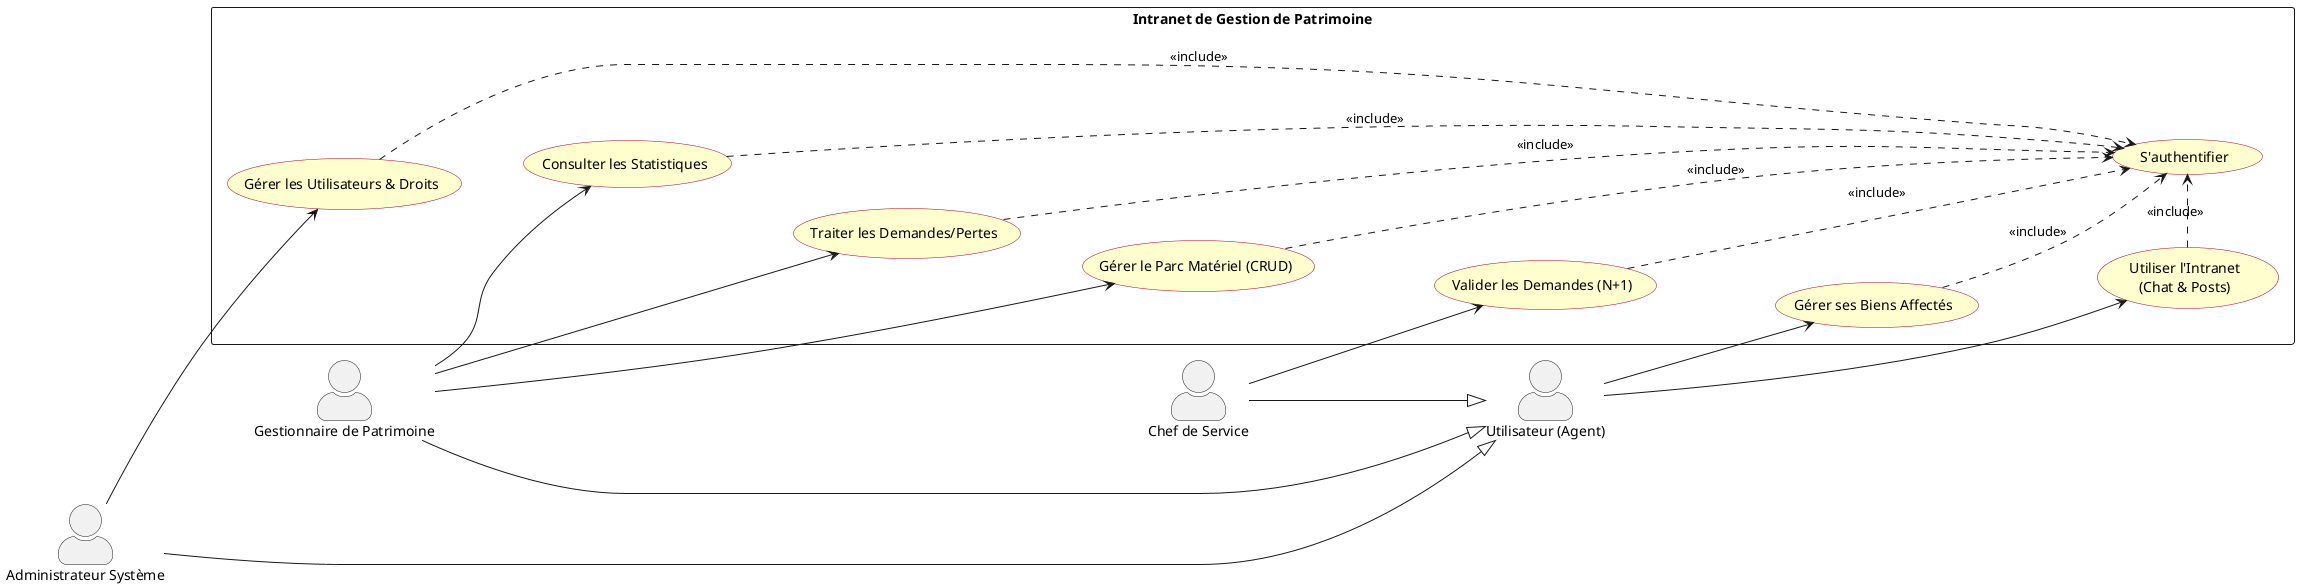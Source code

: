 @startuml
' Style et direction du diagramme
left to right direction
skinparam actorStyle awesome
skinparam usecase {
    BackgroundColor #FEFECE
    BorderColor #A80036
}

' Définition des acteurs
actor "Utilisateur (Agent)" as Agent
actor "Chef de Service" as Chef
actor "Gestionnaire de Patrimoine" as Gestionnaire
actor "Administrateur Système" as Admin

' Définition des relations d'héritage
' Un Chef, un Gestionnaire et un Admin sont aussi des Utilisateurs
Chef --|> Agent
Gestionnaire --|> Agent
Admin --|> Agent

' Boîte du système
rectangle "Intranet de Gestion de Patrimoine" {

  ' Cas d'utilisation de base pour tous les utilisateurs
  usecase "Utiliser l'Intranet\n(Chat & Posts)" as UC_Intranet
  usecase "Gérer ses Biens Affectés" as UC_Biens
  usecase "S'authentifier" as UC_Auth

  ' Cas d'utilisation pour le Chef de Service
  usecase "Valider les Demandes (N+1)" as UC_Valider

  ' Cas d'utilisation pour le Gestionnaire de Patrimoine
  usecase "Gérer le Parc Matériel (CRUD)" as UC_CRUD
  usecase "Traiter les Demandes/Pertes" as UC_Traiter
  usecase "Consulter les Statistiques" as UC_Stats

  ' Cas d'utilisation pour l'Administrateur Système
  usecase "Gérer les Utilisateurs & Droits" as UC_UserMgmt
}

' --- Associations entre les Acteurs et les Cas d'utilisation ---

' L'Agent (et donc tous les autres)
Agent --> UC_Intranet
Agent --> UC_Biens

' Le Chef de Service
Chef --> UC_Valider

' Le Gestionnaire de Patrimoine
Gestionnaire --> UC_CRUD
Gestionnaire --> UC_Traiter
Gestionnaire --> UC_Stats

' L'Administrateur Système
Admin --> UC_UserMgmt


' --- Relations d'inclusion pour l'authentification ---

UC_Intranet .> UC_Auth : <<include>>
UC_Biens ..> UC_Auth : <<include>>
UC_Valider ...> UC_Auth : <<include>>
UC_CRUD ....> UC_Auth : <<include>>
UC_Traiter .....> UC_Auth : <<include>>
UC_Stats ......> UC_Auth : <<include>>
UC_UserMgmt .......> UC_Auth : <<include>>

@enduml